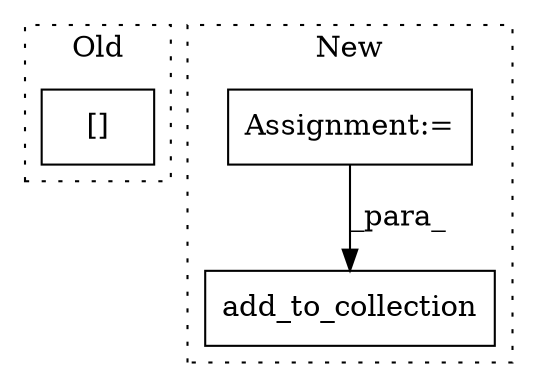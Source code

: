 digraph G {
subgraph cluster0 {
1 [label="[]" a="2" s="1348,1400" l="19,1" shape="box"];
label = "Old";
style="dotted";
}
subgraph cluster1 {
2 [label="add_to_collection" a="32" s="2389,2438" l="18,1" shape="box"];
3 [label="Assignment:=" a="7" s="1015" l="9" shape="box"];
label = "New";
style="dotted";
}
3 -> 2 [label="_para_"];
}
